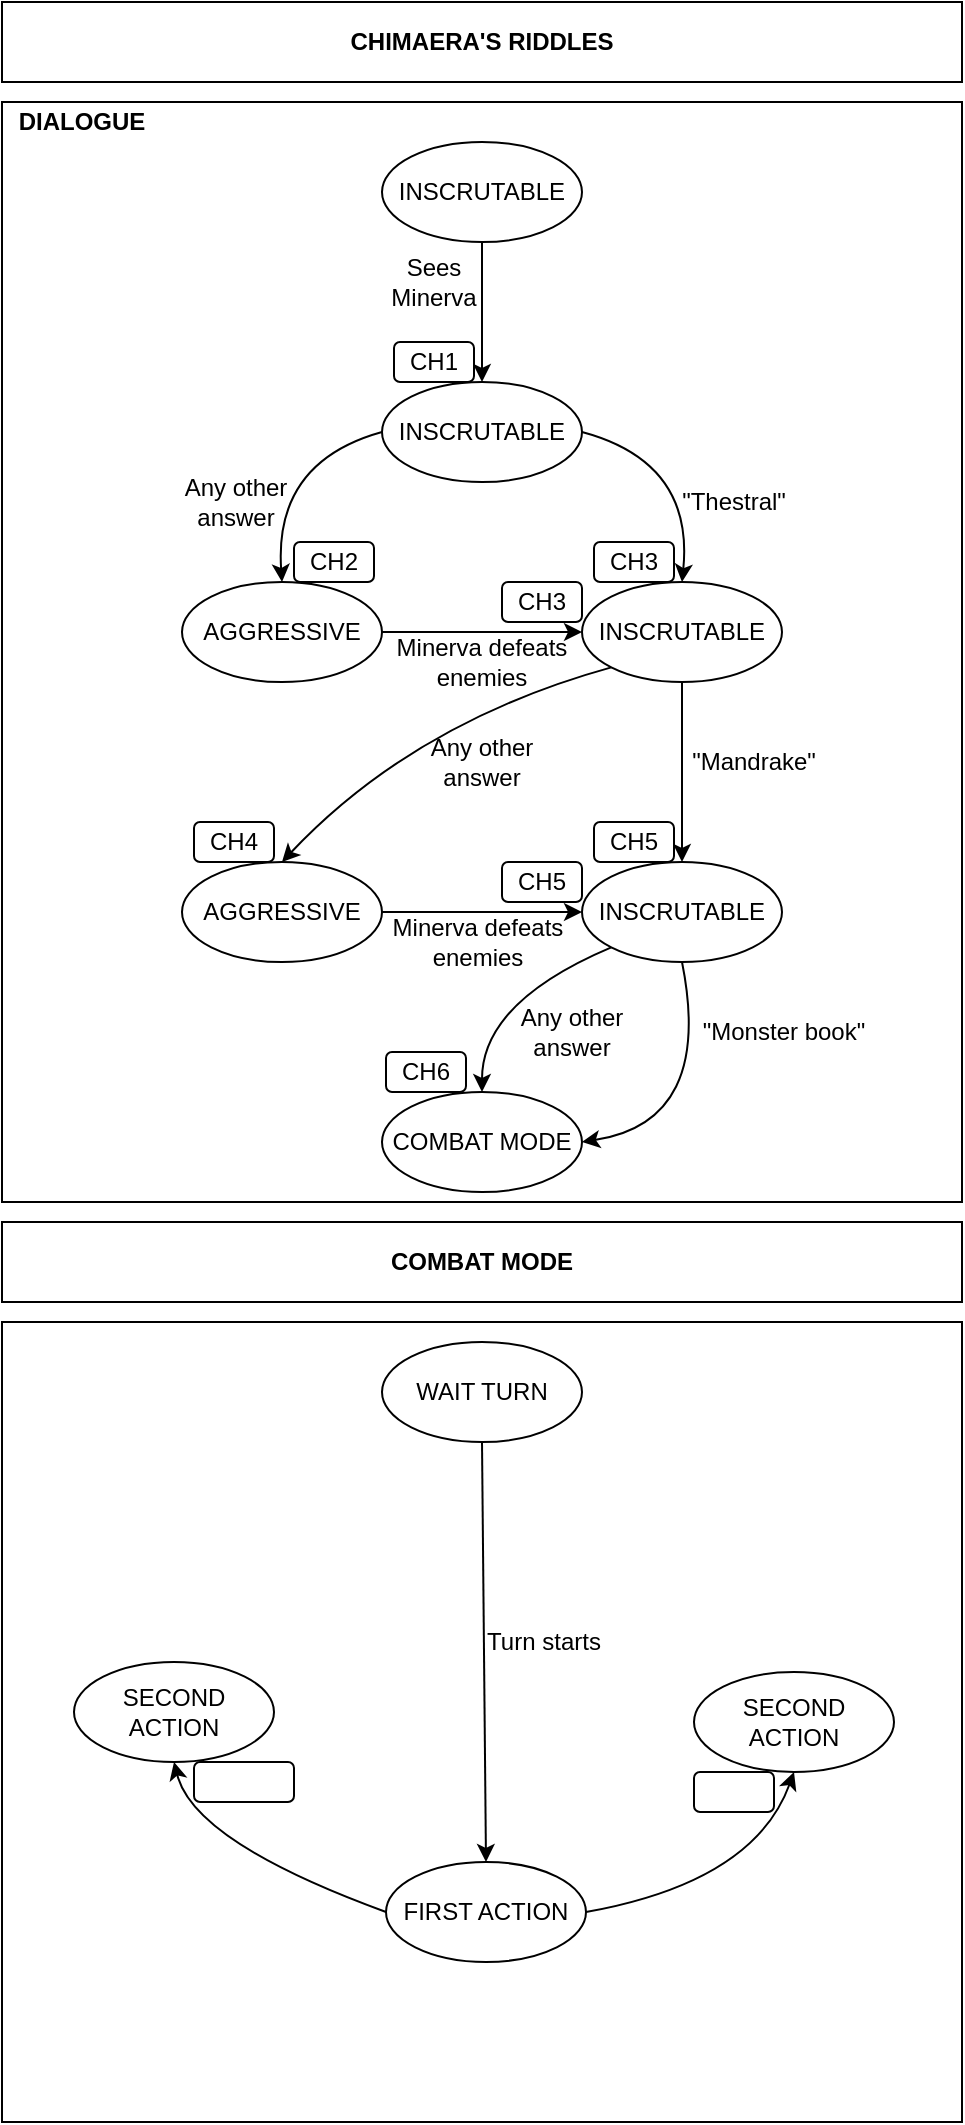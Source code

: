 <mxfile version="13.10.4" type="device"><diagram id="xKf9U3eauIbYkE_-DwvI" name="Page-1"><mxGraphModel dx="1038" dy="579" grid="1" gridSize="10" guides="1" tooltips="1" connect="1" arrows="1" fold="1" page="1" pageScale="1" pageWidth="827" pageHeight="1169" math="0" shadow="0"><root><mxCell id="0"/><mxCell id="1" parent="0"/><mxCell id="DUnYC542ImjqZkjtIX_e-2" value="" style="rounded=0;whiteSpace=wrap;html=1;" vertex="1" parent="1"><mxGeometry x="184" y="100" width="480" height="550" as="geometry"/></mxCell><mxCell id="DUnYC542ImjqZkjtIX_e-3" value="INSCRUTABLE" style="ellipse;whiteSpace=wrap;html=1;" vertex="1" parent="1"><mxGeometry x="374" y="120" width="100" height="50" as="geometry"/></mxCell><mxCell id="DUnYC542ImjqZkjtIX_e-4" value="INSCRUTABLE" style="ellipse;whiteSpace=wrap;html=1;" vertex="1" parent="1"><mxGeometry x="374" y="240" width="100" height="50" as="geometry"/></mxCell><mxCell id="DUnYC542ImjqZkjtIX_e-5" value="" style="endArrow=classic;html=1;exitX=0.5;exitY=1;exitDx=0;exitDy=0;entryX=0.5;entryY=0;entryDx=0;entryDy=0;" edge="1" parent="1" source="DUnYC542ImjqZkjtIX_e-3" target="DUnYC542ImjqZkjtIX_e-4"><mxGeometry width="50" height="50" relative="1" as="geometry"><mxPoint x="294" y="320" as="sourcePoint"/><mxPoint x="344" y="270" as="targetPoint"/></mxGeometry></mxCell><mxCell id="DUnYC542ImjqZkjtIX_e-6" value="Sees Minerva" style="text;html=1;strokeColor=none;fillColor=none;align=center;verticalAlign=middle;whiteSpace=wrap;rounded=0;" vertex="1" parent="1"><mxGeometry x="380" y="180" width="40" height="20" as="geometry"/></mxCell><mxCell id="DUnYC542ImjqZkjtIX_e-7" value="CH1" style="rounded=1;whiteSpace=wrap;html=1;" vertex="1" parent="1"><mxGeometry x="380" y="220" width="40" height="20" as="geometry"/></mxCell><mxCell id="DUnYC542ImjqZkjtIX_e-8" value="INSCRUTABLE" style="ellipse;whiteSpace=wrap;html=1;" vertex="1" parent="1"><mxGeometry x="474" y="340" width="100" height="50" as="geometry"/></mxCell><mxCell id="DUnYC542ImjqZkjtIX_e-12" value="&quot;Thestral&quot;" style="text;html=1;strokeColor=none;fillColor=none;align=center;verticalAlign=middle;whiteSpace=wrap;rounded=0;" vertex="1" parent="1"><mxGeometry x="530" y="290" width="40" height="20" as="geometry"/></mxCell><mxCell id="DUnYC542ImjqZkjtIX_e-13" value="Any other answer" style="text;html=1;strokeColor=none;fillColor=none;align=center;verticalAlign=middle;whiteSpace=wrap;rounded=0;" vertex="1" parent="1"><mxGeometry x="272" y="290" width="58" height="20" as="geometry"/></mxCell><mxCell id="DUnYC542ImjqZkjtIX_e-15" value="CH3" style="rounded=1;whiteSpace=wrap;html=1;" vertex="1" parent="1"><mxGeometry x="480" y="320" width="40" height="20" as="geometry"/></mxCell><mxCell id="DUnYC542ImjqZkjtIX_e-16" value="CH2" style="rounded=1;whiteSpace=wrap;html=1;" vertex="1" parent="1"><mxGeometry x="330" y="320" width="40" height="20" as="geometry"/></mxCell><mxCell id="DUnYC542ImjqZkjtIX_e-31" value="AGGRESSIVE" style="ellipse;whiteSpace=wrap;html=1;" vertex="1" parent="1"><mxGeometry x="274" y="340" width="100" height="50" as="geometry"/></mxCell><mxCell id="DUnYC542ImjqZkjtIX_e-32" value="&lt;b&gt;DIALOGUE&lt;/b&gt;" style="text;html=1;strokeColor=none;fillColor=none;align=center;verticalAlign=middle;whiteSpace=wrap;rounded=0;" vertex="1" parent="1"><mxGeometry x="204" y="100" width="40" height="20" as="geometry"/></mxCell><mxCell id="DUnYC542ImjqZkjtIX_e-35" value="&lt;b&gt;CHIMAERA'S RIDDLES&lt;/b&gt;" style="rounded=0;whiteSpace=wrap;html=1;" vertex="1" parent="1"><mxGeometry x="184" y="50" width="480" height="40" as="geometry"/></mxCell><mxCell id="DUnYC542ImjqZkjtIX_e-36" value="" style="curved=1;endArrow=classic;html=1;exitX=0;exitY=0.5;exitDx=0;exitDy=0;entryX=0.5;entryY=0;entryDx=0;entryDy=0;" edge="1" parent="1" source="DUnYC542ImjqZkjtIX_e-4" target="DUnYC542ImjqZkjtIX_e-31"><mxGeometry width="50" height="50" relative="1" as="geometry"><mxPoint x="500" y="410" as="sourcePoint"/><mxPoint x="550" y="360" as="targetPoint"/><Array as="points"><mxPoint x="320" y="280"/></Array></mxGeometry></mxCell><mxCell id="DUnYC542ImjqZkjtIX_e-37" value="" style="curved=1;endArrow=classic;html=1;exitX=1;exitY=0.5;exitDx=0;exitDy=0;entryX=0.5;entryY=0;entryDx=0;entryDy=0;" edge="1" parent="1" source="DUnYC542ImjqZkjtIX_e-4" target="DUnYC542ImjqZkjtIX_e-8"><mxGeometry width="50" height="50" relative="1" as="geometry"><mxPoint x="500" y="240" as="sourcePoint"/><mxPoint x="550" y="190" as="targetPoint"/><Array as="points"><mxPoint x="530" y="280"/></Array></mxGeometry></mxCell><mxCell id="DUnYC542ImjqZkjtIX_e-38" value="" style="endArrow=classic;html=1;exitX=1;exitY=0.5;exitDx=0;exitDy=0;entryX=0;entryY=0.5;entryDx=0;entryDy=0;" edge="1" parent="1" source="DUnYC542ImjqZkjtIX_e-31" target="DUnYC542ImjqZkjtIX_e-8"><mxGeometry width="50" height="50" relative="1" as="geometry"><mxPoint x="500" y="410" as="sourcePoint"/><mxPoint x="550" y="360" as="targetPoint"/></mxGeometry></mxCell><mxCell id="DUnYC542ImjqZkjtIX_e-39" value="Minerva defeats enemies" style="text;html=1;strokeColor=none;fillColor=none;align=center;verticalAlign=middle;whiteSpace=wrap;rounded=0;" vertex="1" parent="1"><mxGeometry x="376" y="370" width="96" height="20" as="geometry"/></mxCell><mxCell id="DUnYC542ImjqZkjtIX_e-40" value="CH3" style="rounded=1;whiteSpace=wrap;html=1;" vertex="1" parent="1"><mxGeometry x="434" y="340" width="40" height="20" as="geometry"/></mxCell><mxCell id="DUnYC542ImjqZkjtIX_e-41" value="AGGRESSIVE" style="ellipse;whiteSpace=wrap;html=1;" vertex="1" parent="1"><mxGeometry x="274" y="480" width="100" height="50" as="geometry"/></mxCell><mxCell id="DUnYC542ImjqZkjtIX_e-43" value="" style="curved=1;endArrow=classic;html=1;exitX=0;exitY=1;exitDx=0;exitDy=0;entryX=0.5;entryY=0;entryDx=0;entryDy=0;" edge="1" parent="1" source="DUnYC542ImjqZkjtIX_e-8" target="DUnYC542ImjqZkjtIX_e-41"><mxGeometry width="50" height="50" relative="1" as="geometry"><mxPoint x="500" y="400" as="sourcePoint"/><mxPoint x="550" y="350" as="targetPoint"/><Array as="points"><mxPoint x="390" y="410"/></Array></mxGeometry></mxCell><mxCell id="DUnYC542ImjqZkjtIX_e-44" value="" style="endArrow=classic;html=1;exitX=0.5;exitY=1;exitDx=0;exitDy=0;entryX=0.5;entryY=0;entryDx=0;entryDy=0;" edge="1" parent="1" source="DUnYC542ImjqZkjtIX_e-8" target="DUnYC542ImjqZkjtIX_e-42"><mxGeometry width="50" height="50" relative="1" as="geometry"><mxPoint x="500" y="400" as="sourcePoint"/><mxPoint x="550" y="350" as="targetPoint"/></mxGeometry></mxCell><mxCell id="DUnYC542ImjqZkjtIX_e-45" value="&quot;Mandrake&quot;" style="text;html=1;strokeColor=none;fillColor=none;align=center;verticalAlign=middle;whiteSpace=wrap;rounded=0;" vertex="1" parent="1"><mxGeometry x="540" y="420" width="40" height="20" as="geometry"/></mxCell><mxCell id="DUnYC542ImjqZkjtIX_e-46" value="Any other answer" style="text;html=1;strokeColor=none;fillColor=none;align=center;verticalAlign=middle;whiteSpace=wrap;rounded=0;" vertex="1" parent="1"><mxGeometry x="395" y="420" width="58" height="20" as="geometry"/></mxCell><mxCell id="DUnYC542ImjqZkjtIX_e-47" value="CH4" style="rounded=1;whiteSpace=wrap;html=1;" vertex="1" parent="1"><mxGeometry x="280" y="460" width="40" height="20" as="geometry"/></mxCell><mxCell id="DUnYC542ImjqZkjtIX_e-49" value="" style="endArrow=classic;html=1;exitX=1;exitY=0.5;exitDx=0;exitDy=0;entryX=0;entryY=0.5;entryDx=0;entryDy=0;" edge="1" parent="1" source="DUnYC542ImjqZkjtIX_e-41" target="DUnYC542ImjqZkjtIX_e-42"><mxGeometry width="50" height="50" relative="1" as="geometry"><mxPoint x="389" y="540" as="sourcePoint"/><mxPoint x="439" y="490" as="targetPoint"/></mxGeometry></mxCell><mxCell id="DUnYC542ImjqZkjtIX_e-51" value="CH5" style="rounded=1;whiteSpace=wrap;html=1;" vertex="1" parent="1"><mxGeometry x="480" y="460" width="40" height="20" as="geometry"/></mxCell><mxCell id="DUnYC542ImjqZkjtIX_e-52" value="CH5" style="rounded=1;whiteSpace=wrap;html=1;" vertex="1" parent="1"><mxGeometry x="434" y="480" width="40" height="20" as="geometry"/></mxCell><mxCell id="DUnYC542ImjqZkjtIX_e-53" value="Minerva defeats enemies" style="text;html=1;strokeColor=none;fillColor=none;align=center;verticalAlign=middle;whiteSpace=wrap;rounded=0;" vertex="1" parent="1"><mxGeometry x="374" y="510" width="96" height="20" as="geometry"/></mxCell><mxCell id="DUnYC542ImjqZkjtIX_e-55" value="COMBAT MODE" style="ellipse;whiteSpace=wrap;html=1;" vertex="1" parent="1"><mxGeometry x="374" y="595.0" width="100" height="50" as="geometry"/></mxCell><mxCell id="DUnYC542ImjqZkjtIX_e-56" value="" style="curved=1;endArrow=classic;html=1;exitX=0;exitY=1;exitDx=0;exitDy=0;entryX=0.5;entryY=0;entryDx=0;entryDy=0;" edge="1" parent="1" target="DUnYC542ImjqZkjtIX_e-55" source="DUnYC542ImjqZkjtIX_e-42"><mxGeometry width="50" height="50" relative="1" as="geometry"><mxPoint x="488.645" y="549.998" as="sourcePoint"/><mxPoint x="324" y="647.32" as="targetPoint"/><Array as="points"><mxPoint x="424" y="550"/></Array></mxGeometry></mxCell><mxCell id="DUnYC542ImjqZkjtIX_e-58" value="&quot;Monster book&quot;" style="text;html=1;strokeColor=none;fillColor=none;align=center;verticalAlign=middle;whiteSpace=wrap;rounded=0;" vertex="1" parent="1"><mxGeometry x="530" y="555" width="90" height="20" as="geometry"/></mxCell><mxCell id="DUnYC542ImjqZkjtIX_e-59" value="Any other answer" style="text;html=1;strokeColor=none;fillColor=none;align=center;verticalAlign=middle;whiteSpace=wrap;rounded=0;" vertex="1" parent="1"><mxGeometry x="440" y="555.0" width="58" height="20" as="geometry"/></mxCell><mxCell id="DUnYC542ImjqZkjtIX_e-60" value="CH6" style="rounded=1;whiteSpace=wrap;html=1;" vertex="1" parent="1"><mxGeometry x="376" y="575.0" width="40" height="20" as="geometry"/></mxCell><mxCell id="DUnYC542ImjqZkjtIX_e-42" value="INSCRUTABLE" style="ellipse;whiteSpace=wrap;html=1;" vertex="1" parent="1"><mxGeometry x="474" y="480" width="100" height="50" as="geometry"/></mxCell><mxCell id="DUnYC542ImjqZkjtIX_e-65" value="" style="curved=1;endArrow=classic;html=1;exitX=0.5;exitY=1;exitDx=0;exitDy=0;entryX=1;entryY=0.5;entryDx=0;entryDy=0;" edge="1" parent="1" source="DUnYC542ImjqZkjtIX_e-42" target="DUnYC542ImjqZkjtIX_e-55"><mxGeometry width="50" height="50" relative="1" as="geometry"><mxPoint x="530" y="560" as="sourcePoint"/><mxPoint x="550" y="510" as="targetPoint"/><Array as="points"><mxPoint x="540" y="610"/></Array></mxGeometry></mxCell><mxCell id="DUnYC542ImjqZkjtIX_e-67" value="&lt;b&gt;COMBAT MODE&lt;/b&gt;" style="rounded=0;whiteSpace=wrap;html=1;" vertex="1" parent="1"><mxGeometry x="184" y="660" width="480" height="40" as="geometry"/></mxCell><mxCell id="DUnYC542ImjqZkjtIX_e-68" value="" style="rounded=0;whiteSpace=wrap;html=1;" vertex="1" parent="1"><mxGeometry x="184" y="710" width="480" height="400" as="geometry"/></mxCell><mxCell id="DUnYC542ImjqZkjtIX_e-69" value="WAIT TURN" style="ellipse;whiteSpace=wrap;html=1;" vertex="1" parent="1"><mxGeometry x="374" y="720.0" width="100" height="50" as="geometry"/></mxCell><mxCell id="DUnYC542ImjqZkjtIX_e-70" value="SECOND ACTION" style="ellipse;whiteSpace=wrap;html=1;" vertex="1" parent="1"><mxGeometry x="220" y="880.0" width="100" height="50" as="geometry"/></mxCell><mxCell id="DUnYC542ImjqZkjtIX_e-71" value="FIRST ACTION" style="ellipse;whiteSpace=wrap;html=1;" vertex="1" parent="1"><mxGeometry x="376" y="980.0" width="100" height="50" as="geometry"/></mxCell><mxCell id="DUnYC542ImjqZkjtIX_e-73" value="" style="endArrow=classic;html=1;exitX=0.5;exitY=1;exitDx=0;exitDy=0;entryX=0.5;entryY=0;entryDx=0;entryDy=0;" edge="1" parent="1" source="DUnYC542ImjqZkjtIX_e-69" target="DUnYC542ImjqZkjtIX_e-71"><mxGeometry width="50" height="50" relative="1" as="geometry"><mxPoint x="500" y="910" as="sourcePoint"/><mxPoint x="550" y="860" as="targetPoint"/></mxGeometry></mxCell><mxCell id="DUnYC542ImjqZkjtIX_e-74" value="Turn starts" style="text;html=1;strokeColor=none;fillColor=none;align=center;verticalAlign=middle;whiteSpace=wrap;rounded=0;" vertex="1" parent="1"><mxGeometry x="420" y="860" width="70" height="20" as="geometry"/></mxCell><mxCell id="DUnYC542ImjqZkjtIX_e-75" value="SECOND ACTION" style="ellipse;whiteSpace=wrap;html=1;" vertex="1" parent="1"><mxGeometry x="530" y="885.0" width="100" height="50" as="geometry"/></mxCell><mxCell id="DUnYC542ImjqZkjtIX_e-76" value="" style="curved=1;endArrow=classic;html=1;exitX=0;exitY=0.5;exitDx=0;exitDy=0;entryX=0.5;entryY=1;entryDx=0;entryDy=0;" edge="1" parent="1" source="DUnYC542ImjqZkjtIX_e-71" target="DUnYC542ImjqZkjtIX_e-70"><mxGeometry width="50" height="50" relative="1" as="geometry"><mxPoint x="500" y="910" as="sourcePoint"/><mxPoint x="550" y="860" as="targetPoint"/><Array as="points"><mxPoint x="280" y="970"/></Array></mxGeometry></mxCell><mxCell id="DUnYC542ImjqZkjtIX_e-77" value="" style="curved=1;endArrow=classic;html=1;exitX=1;exitY=0.5;exitDx=0;exitDy=0;entryX=0.5;entryY=1;entryDx=0;entryDy=0;" edge="1" parent="1" source="DUnYC542ImjqZkjtIX_e-71" target="DUnYC542ImjqZkjtIX_e-75"><mxGeometry width="50" height="50" relative="1" as="geometry"><mxPoint x="500" y="910" as="sourcePoint"/><mxPoint x="550" y="860" as="targetPoint"/><Array as="points"><mxPoint x="560" y="990"/></Array></mxGeometry></mxCell><mxCell id="DUnYC542ImjqZkjtIX_e-78" value="&lt;span style=&quot;color: rgba(0 , 0 , 0 , 0) ; font-family: monospace ; font-size: 0px&quot;&gt;%3CmxGraphModel%3E%3Croot%3E%3CmxCell%20id%3D%220%22%2F%3E%3CmxCell%20id%3D%221%22%20parent%3D%220%22%2F%3E%3CmxCell%20id%3D%222%22%20value%3D%22Minerva's%20distance%20%26amp%3Bgt%3B%203ft%22%20style%3D%22text%3Bhtml%3D1%3BstrokeColor%3Dnone%3BfillColor%3Dnone%3Balign%3Dcenter%3BverticalAlign%3Dmiddle%3BwhiteSpace%3Dwrap%3Brounded%3D0%3B%22%20vertex%3D%221%22%20parent%3D%221%22%3E%3CmxGeometry%20x%3D%22393.5%22%20y%3D%22800%22%20width%3D%2290%22%20height%3D%2220%22%20as%3D%22geometry%22%2F%3E%3C%2FmxCell%3E%3C%2Froot%3E%3C%2FmxGraphModel%3E&lt;/span&gt;" style="text;html=1;strokeColor=none;fillColor=none;align=center;verticalAlign=middle;whiteSpace=wrap;rounded=0;" vertex="1" parent="1"><mxGeometry x="540" y="980" width="40" height="20" as="geometry"/></mxCell><mxCell id="DUnYC542ImjqZkjtIX_e-81" value="" style="rounded=1;whiteSpace=wrap;html=1;" vertex="1" parent="1"><mxGeometry x="280" y="930" width="50" height="20" as="geometry"/></mxCell><mxCell id="DUnYC542ImjqZkjtIX_e-82" value="" style="rounded=1;whiteSpace=wrap;html=1;" vertex="1" parent="1"><mxGeometry x="530" y="935.0" width="40" height="20" as="geometry"/></mxCell></root></mxGraphModel></diagram></mxfile>